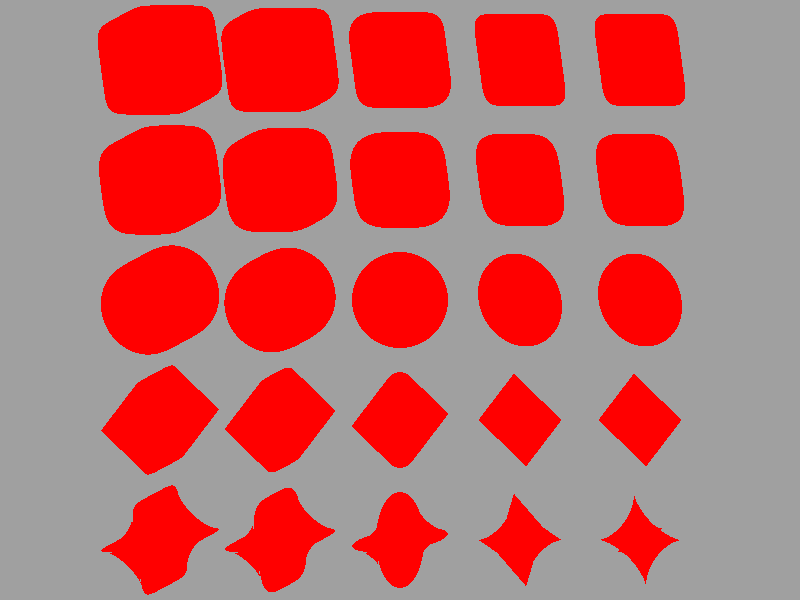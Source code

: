 // This work is licensed under the Creative Commons Attribution 3.0 Unported License.
// To view a copy of this license, visit http://creativecommons.org/licenses/by/3.0/
// or send a letter to Creative Commons, 444 Castro Street, Suite 900, Mountain View,
// California, 94041, USA.

// Persistence Of Vision raytracer version 3.5 sample file.
// POV-Ray 3.0 sample data file by Dieter Bayer, Nov. 1994
// This scene shows a number of superellipsoids.
//
// -w320 -h240
// -w800 -h600 +a0.3
#version  3.7;
global_settings { assumed_gamma 1.0 }
#default{ finish{ ambient 0.1 diffuse 0.9 }} 

//-------------------------------------------------------------------------
// This scene uses a non-standard camera set-up. 
// (See CAMERA in the included documentation for details.) 
// If you are new to POV-Ray, you might want to try a different demo scene.
//-------------------------------------------------------------------------
camera {
  orthographic
  location <0, 0, -10>
  right 25 * 4/3 * x
  up 25 * y
  look_at <0, 0, 0>
}

light_source { <50, 50, -100> color red 0.7 green 0.7 blue 0.7 }
light_source { <0, 0, -10000> color red 0.7 green 0.7 blue 0.7 }

/*
plane { <0, 0, 1>, 2
  hollow on
  pigment { checker color red 0 green 1 blue 0 color red 0 green 0 blue 1 }
  finish { ambient 0.1 diffuse 0.4 }
}
*/
background { color rgb<1,1,1>*0.35 } 


#declare Row1 = +10;
#declare Row2 =  +5;
#declare Row3 =   0;
#declare Row4 =  -5;
#declare Row5 = -10;
#declare Col1 = -10;
#declare Col2 =  -5;
#declare Col3 =   0;
#declare Col4 =  +5;
#declare Col5 = +10;

#declare Tex =
texture {
  pigment { color red 1 green 0 blue 0 }
  finish { ambient 0.2 diffuse 0.4 phong 0.5 phong_size 5 }
}

superellipsoid { <0.3, 0.3> scale 2 rotate <-15, 30, 0> translate <Col1, Row1, 0> texture { Tex } }

superellipsoid { <0.3, 0.5> scale 2  rotate <-15, 30, 0> translate <Col2, Row1, 0> texture { Tex } }

superellipsoid { <0.3, 1.0> scale 2  rotate <-15, 30, 0> translate <Col3, Row1, 0> texture { Tex } }

superellipsoid { <0.3, 2.0> scale 2  rotate <-15, 30, 0> translate <Col4, Row1, 0> texture { Tex } }

superellipsoid { <0.3, 3.0> scale 2  rotate <-15, 30, 0> translate <Col5, Row1, 0> texture { Tex } }

superellipsoid { <0.5, 0.3> scale 2  rotate <-15, 30, 0> translate <Col1, Row2, 0> texture { Tex } }

superellipsoid { <0.5, 0.5> scale 2  rotate <-15, 30, 0> translate <Col2, Row2, 0> texture { Tex } }

superellipsoid { <0.5, 1.0> scale 2  rotate <-15, 30, 0> translate <Col3, Row2, 0> texture { Tex } }

superellipsoid { <0.5, 2.0> scale 2  rotate <-15, 30, 0> translate <Col4, Row2, 0> texture { Tex } }

superellipsoid { <0.5, 3.0> scale 2  rotate <-15, 30, 0> translate <Col5, Row2, 0> texture { Tex } }

superellipsoid { <1.0, 0.3> scale 2  rotate <-15, 30, 0> translate <Col1, Row3, 0> texture { Tex } }

superellipsoid { <1.0, 0.5> scale 2  rotate <-15, 30, 0> translate <Col2, Row3, 0> texture { Tex } }

superellipsoid { <1.0, 1.0> scale 2  rotate <-15, 30, 0> translate <Col3, Row3, 0> texture { Tex } }

superellipsoid { <1.0, 2.0> scale 2  rotate <-15, 30, 0> translate <Col4, Row3, 0> texture { Tex } }

superellipsoid { <1.0, 3.0> scale 2  rotate <-15, 30, 0> translate <Col5, Row3, 0> texture { Tex } }

superellipsoid { <2.0, 0.3> scale 2  rotate <-15, 30, 0> translate <Col1, Row4, 0> texture { Tex } }

superellipsoid { <2.0, 0.5> scale 2  rotate <-15, 30, 0> translate <Col2, Row4, 0> texture { Tex } }

superellipsoid { <2.0, 1.0> scale 2  rotate <-15, 30, 0> translate <Col3, Row4, 0> texture { Tex } }

superellipsoid { <2.0, 2.0> scale 2  rotate <-15, 30, 0> translate <Col4, Row4, 0> texture { Tex } }

superellipsoid { <2.0, 3.0> scale 2  rotate <-15, 30, 0> translate <Col5, Row4, 0> texture { Tex } }

superellipsoid { <3.0, 0.3> scale 2  rotate <-15, 30, 0> translate <Col1, Row5, 0> texture { Tex } }

superellipsoid { <3.0, 0.5> scale 2  rotate <-15, 30, 0> translate <Col2, Row5, 0> texture { Tex } }

superellipsoid { <3.0, 1.0> scale 2  rotate <-15, 30, 0> translate <Col3, Row5, 0> texture { Tex } }

superellipsoid { <3.0, 2.0> scale 2  rotate <-15, 30, 0> translate <Col4, Row5, 0> texture { Tex } }

superellipsoid { <3.0, 3.0> scale 2  rotate <-15, 30, 0> translate <Col5, Row5, 0> texture { Tex } }

